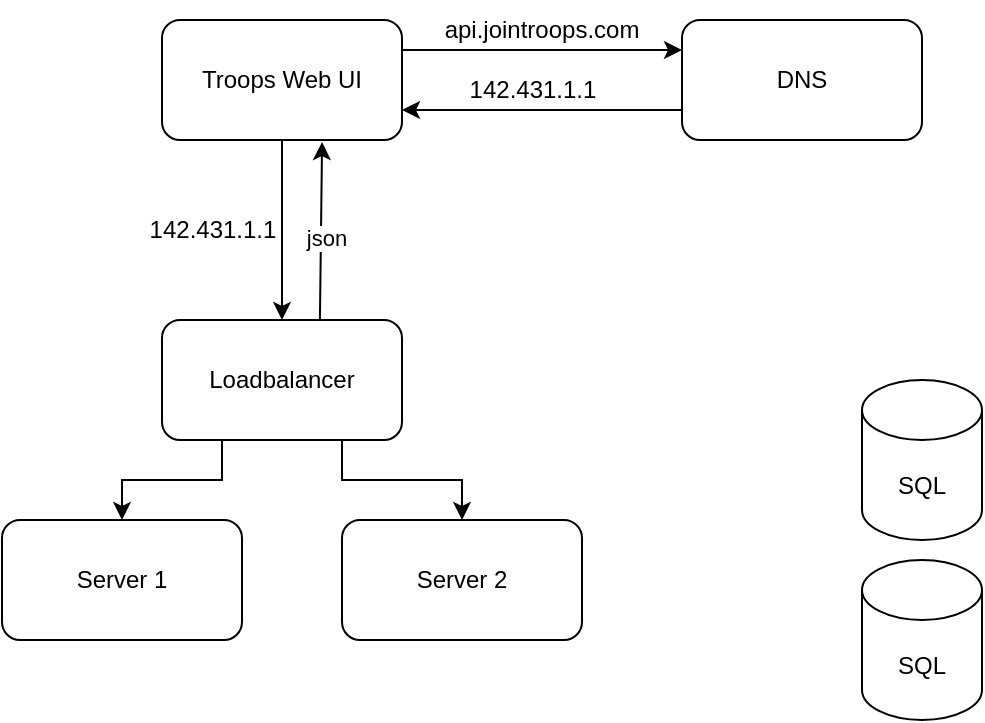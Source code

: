 <mxfile version="26.0.16">
  <diagram name="Page-1" id="D8Pl3sFs7gY1Szd-WpZn">
    <mxGraphModel dx="954" dy="494" grid="1" gridSize="10" guides="1" tooltips="1" connect="1" arrows="1" fold="1" page="1" pageScale="1" pageWidth="850" pageHeight="1100" math="0" shadow="0">
      <root>
        <mxCell id="0" />
        <mxCell id="1" parent="0" />
        <mxCell id="oMz7zpTPZb-hoMScppLa-8" style="edgeStyle=orthogonalEdgeStyle;rounded=0;orthogonalLoop=1;jettySize=auto;html=1;exitX=0.5;exitY=1;exitDx=0;exitDy=0;entryX=0.5;entryY=0;entryDx=0;entryDy=0;" edge="1" parent="1" source="oMz7zpTPZb-hoMScppLa-1" target="oMz7zpTPZb-hoMScppLa-7">
          <mxGeometry relative="1" as="geometry">
            <Array as="points">
              <mxPoint x="220" y="310" />
              <mxPoint x="220" y="310" />
            </Array>
          </mxGeometry>
        </mxCell>
        <mxCell id="oMz7zpTPZb-hoMScppLa-1" value="Troops Web UI" style="rounded=1;whiteSpace=wrap;html=1;" vertex="1" parent="1">
          <mxGeometry x="160" y="210" width="120" height="60" as="geometry" />
        </mxCell>
        <mxCell id="oMz7zpTPZb-hoMScppLa-2" value="DNS" style="rounded=1;whiteSpace=wrap;html=1;" vertex="1" parent="1">
          <mxGeometry x="420" y="210" width="120" height="60" as="geometry" />
        </mxCell>
        <mxCell id="oMz7zpTPZb-hoMScppLa-3" value="" style="endArrow=classic;html=1;rounded=0;entryX=0;entryY=0.25;entryDx=0;entryDy=0;exitX=1;exitY=0.25;exitDx=0;exitDy=0;" edge="1" parent="1" source="oMz7zpTPZb-hoMScppLa-1" target="oMz7zpTPZb-hoMScppLa-2">
          <mxGeometry width="50" height="50" relative="1" as="geometry">
            <mxPoint x="280" y="420" as="sourcePoint" />
            <mxPoint x="330" y="370" as="targetPoint" />
          </mxGeometry>
        </mxCell>
        <mxCell id="oMz7zpTPZb-hoMScppLa-4" value="" style="endArrow=classic;html=1;rounded=0;exitX=0;exitY=0.75;exitDx=0;exitDy=0;entryX=1;entryY=0.75;entryDx=0;entryDy=0;" edge="1" parent="1" source="oMz7zpTPZb-hoMScppLa-2" target="oMz7zpTPZb-hoMScppLa-1">
          <mxGeometry width="50" height="50" relative="1" as="geometry">
            <mxPoint x="270" y="420" as="sourcePoint" />
            <mxPoint x="320" y="370" as="targetPoint" />
          </mxGeometry>
        </mxCell>
        <mxCell id="oMz7zpTPZb-hoMScppLa-5" value="api.jointroops.com" style="text;html=1;align=center;verticalAlign=middle;whiteSpace=wrap;rounded=0;" vertex="1" parent="1">
          <mxGeometry x="320" y="200" width="60" height="30" as="geometry" />
        </mxCell>
        <mxCell id="oMz7zpTPZb-hoMScppLa-6" value="142.431.1.1" style="text;html=1;align=center;verticalAlign=middle;resizable=0;points=[];autosize=1;strokeColor=none;fillColor=none;" vertex="1" parent="1">
          <mxGeometry x="300" y="230" width="90" height="30" as="geometry" />
        </mxCell>
        <mxCell id="oMz7zpTPZb-hoMScppLa-23" style="edgeStyle=orthogonalEdgeStyle;rounded=0;orthogonalLoop=1;jettySize=auto;html=1;exitX=0.25;exitY=1;exitDx=0;exitDy=0;" edge="1" parent="1" source="oMz7zpTPZb-hoMScppLa-7" target="oMz7zpTPZb-hoMScppLa-19">
          <mxGeometry relative="1" as="geometry">
            <Array as="points">
              <mxPoint x="190" y="440" />
              <mxPoint x="140" y="440" />
            </Array>
          </mxGeometry>
        </mxCell>
        <mxCell id="oMz7zpTPZb-hoMScppLa-24" style="edgeStyle=orthogonalEdgeStyle;rounded=0;orthogonalLoop=1;jettySize=auto;html=1;exitX=0.75;exitY=1;exitDx=0;exitDy=0;entryX=0.5;entryY=0;entryDx=0;entryDy=0;" edge="1" parent="1" source="oMz7zpTPZb-hoMScppLa-7" target="oMz7zpTPZb-hoMScppLa-20">
          <mxGeometry relative="1" as="geometry" />
        </mxCell>
        <mxCell id="oMz7zpTPZb-hoMScppLa-7" value="Loadbalancer" style="rounded=1;whiteSpace=wrap;html=1;" vertex="1" parent="1">
          <mxGeometry x="160" y="360" width="120" height="60" as="geometry" />
        </mxCell>
        <mxCell id="oMz7zpTPZb-hoMScppLa-9" value="SQL" style="shape=cylinder3;whiteSpace=wrap;html=1;boundedLbl=1;backgroundOutline=1;size=15;" vertex="1" parent="1">
          <mxGeometry x="510" y="390" width="60" height="80" as="geometry" />
        </mxCell>
        <mxCell id="oMz7zpTPZb-hoMScppLa-14" value="" style="endArrow=classic;html=1;rounded=0;entryX=0.667;entryY=1.017;entryDx=0;entryDy=0;entryPerimeter=0;exitX=0.658;exitY=0;exitDx=0;exitDy=0;exitPerimeter=0;" edge="1" parent="1" source="oMz7zpTPZb-hoMScppLa-7" target="oMz7zpTPZb-hoMScppLa-1">
          <mxGeometry width="50" height="50" relative="1" as="geometry">
            <mxPoint x="190" y="500" as="sourcePoint" />
            <mxPoint x="240" y="450" as="targetPoint" />
          </mxGeometry>
        </mxCell>
        <mxCell id="oMz7zpTPZb-hoMScppLa-15" value="json" style="edgeLabel;html=1;align=center;verticalAlign=middle;resizable=0;points=[];" vertex="1" connectable="0" parent="oMz7zpTPZb-hoMScppLa-14">
          <mxGeometry x="-0.078" y="-2" relative="1" as="geometry">
            <mxPoint as="offset" />
          </mxGeometry>
        </mxCell>
        <mxCell id="oMz7zpTPZb-hoMScppLa-18" value="142.431.1.1" style="text;html=1;align=center;verticalAlign=middle;resizable=0;points=[];autosize=1;strokeColor=none;fillColor=none;" vertex="1" parent="1">
          <mxGeometry x="140" y="300" width="90" height="30" as="geometry" />
        </mxCell>
        <mxCell id="oMz7zpTPZb-hoMScppLa-19" value="Server 1" style="rounded=1;whiteSpace=wrap;html=1;" vertex="1" parent="1">
          <mxGeometry x="80" y="460" width="120" height="60" as="geometry" />
        </mxCell>
        <mxCell id="oMz7zpTPZb-hoMScppLa-20" value="Server 2" style="rounded=1;whiteSpace=wrap;html=1;" vertex="1" parent="1">
          <mxGeometry x="250" y="460" width="120" height="60" as="geometry" />
        </mxCell>
        <mxCell id="oMz7zpTPZb-hoMScppLa-27" value="SQL" style="shape=cylinder3;whiteSpace=wrap;html=1;boundedLbl=1;backgroundOutline=1;size=15;" vertex="1" parent="1">
          <mxGeometry x="510" y="480" width="60" height="80" as="geometry" />
        </mxCell>
      </root>
    </mxGraphModel>
  </diagram>
</mxfile>
